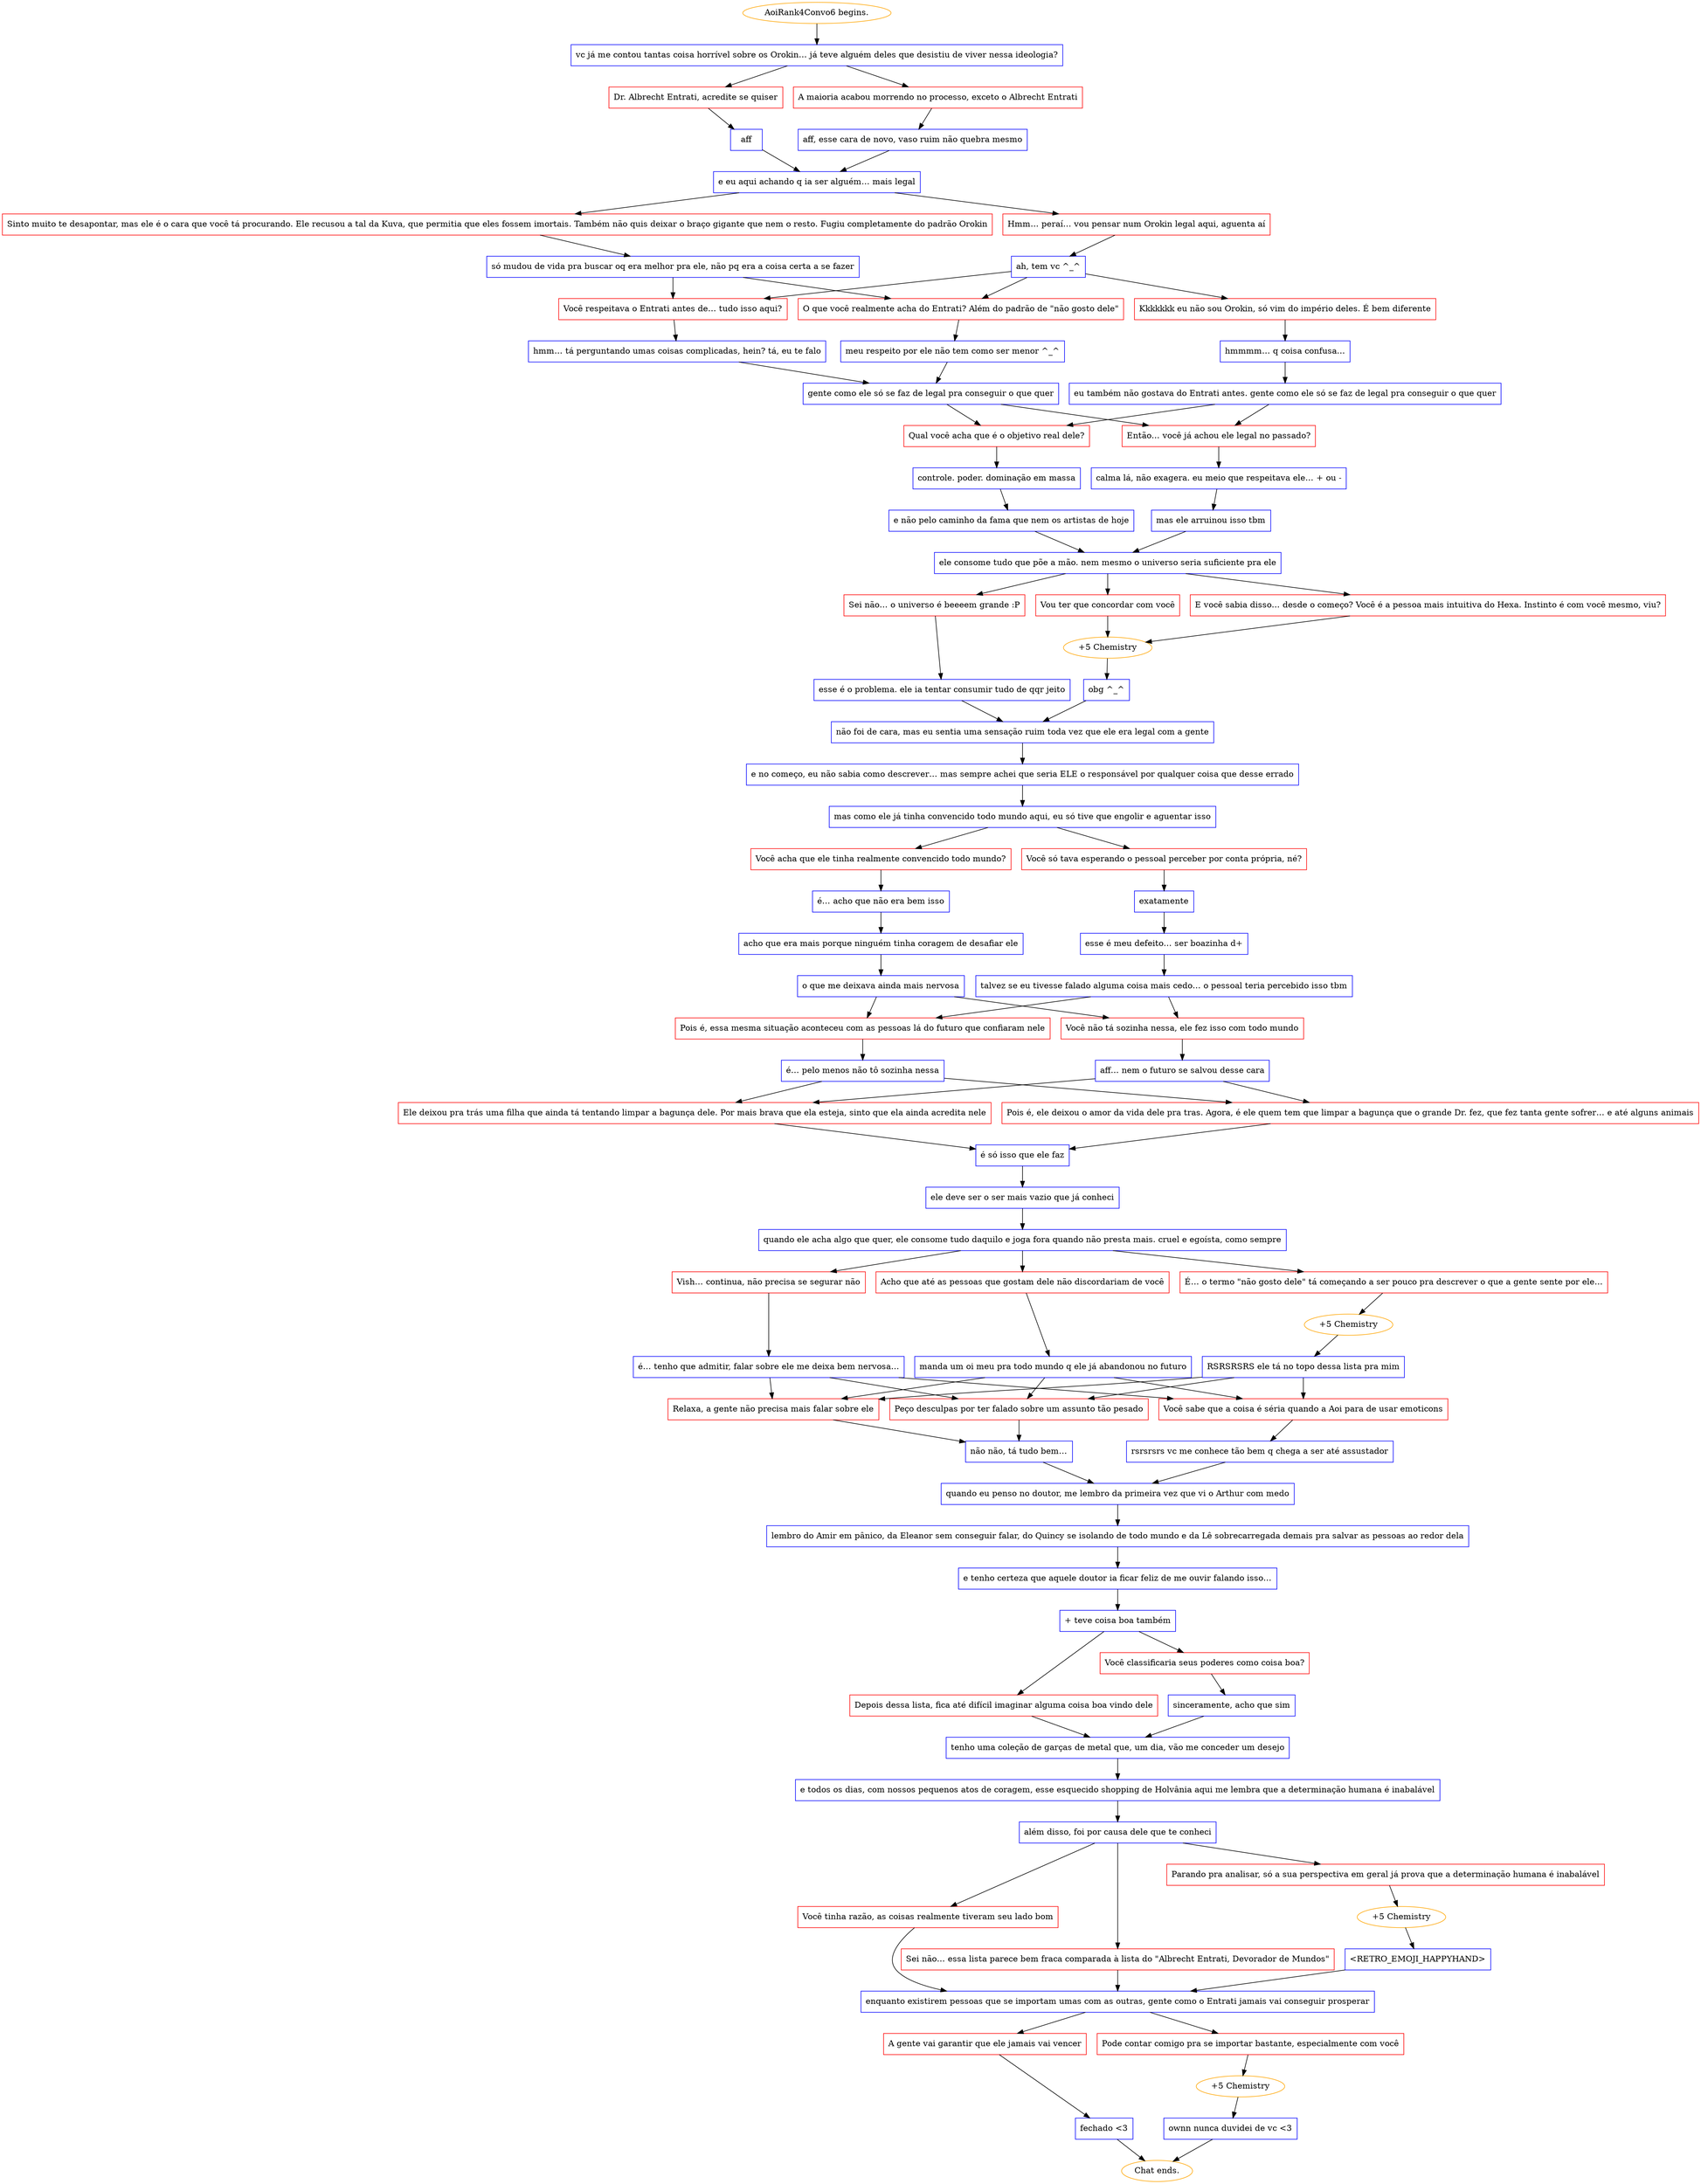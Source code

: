 digraph {
	"AoiRank4Convo6 begins." [color=orange];
		"AoiRank4Convo6 begins." -> j3122997125;
	j3122997125 [label="vc já me contou tantas coisa horrível sobre os Orokin… já teve alguém deles que desistiu de viver nessa ideologia?",shape=box,color=blue];
		j3122997125 -> j160645030;
		j3122997125 -> j4057456823;
	j160645030 [label="Dr. Albrecht Entrati, acredite se quiser",shape=box,color=red];
		j160645030 -> j795666773;
	j4057456823 [label="A maioria acabou morrendo no processo, exceto o Albrecht Entrati",shape=box,color=red];
		j4057456823 -> j772120993;
	j795666773 [label="aff",shape=box,color=blue];
		j795666773 -> j1456272182;
	j772120993 [label="aff, esse cara de novo, vaso ruim não quebra mesmo",shape=box,color=blue];
		j772120993 -> j1456272182;
	j1456272182 [label="e eu aqui achando q ia ser alguém… mais legal",shape=box,color=blue];
		j1456272182 -> j2095010735;
		j1456272182 -> j2979479618;
	j2095010735 [label="Sinto muito te desapontar, mas ele é o cara que você tá procurando. Ele recusou a tal da Kuva, que permitia que eles fossem imortais. Também não quis deixar o braço gigante que nem o resto. Fugiu completamente do padrão Orokin",shape=box,color=red];
		j2095010735 -> j189221286;
	j2979479618 [label="Hmm… peraí… vou pensar num Orokin legal aqui, aguenta aí",shape=box,color=red];
		j2979479618 -> j3468116051;
	j189221286 [label="só mudou de vida pra buscar oq era melhor pra ele, não pq era a coisa certa a se fazer",shape=box,color=blue];
		j189221286 -> j111525791;
		j189221286 -> j901287672;
	j3468116051 [label="ah, tem vc ^_^",shape=box,color=blue];
		j3468116051 -> j111525791;
		j3468116051 -> j901287672;
		j3468116051 -> j3994985460;
	j111525791 [label="Você respeitava o Entrati antes de… tudo isso aqui?",shape=box,color=red];
		j111525791 -> j154208101;
	j901287672 [label="O que você realmente acha do Entrati? Além do padrão de \"não gosto dele\"",shape=box,color=red];
		j901287672 -> j20862892;
	j3994985460 [label="Kkkkkkk eu não sou Orokin, só vim do império deles. É bem diferente",shape=box,color=red];
		j3994985460 -> j224849313;
	j154208101 [label="hmm… tá perguntando umas coisas complicadas, hein? tá, eu te falo",shape=box,color=blue];
		j154208101 -> j1153265094;
	j20862892 [label="meu respeito por ele não tem como ser menor ^_^",shape=box,color=blue];
		j20862892 -> j1153265094;
	j224849313 [label="hmmmm… q coisa confusa…",shape=box,color=blue];
		j224849313 -> j1960080700;
	j1153265094 [label="gente como ele só se faz de legal pra conseguir o que quer",shape=box,color=blue];
		j1153265094 -> j1738768593;
		j1153265094 -> j4278934498;
	j1960080700 [label="eu também não gostava do Entrati antes. gente como ele só se faz de legal pra conseguir o que quer",shape=box,color=blue];
		j1960080700 -> j1738768593;
		j1960080700 -> j4278934498;
	j1738768593 [label="Qual você acha que é o objetivo real dele?",shape=box,color=red];
		j1738768593 -> j3245822802;
	j4278934498 [label="Então… você já achou ele legal no passado?",shape=box,color=red];
		j4278934498 -> j3763083093;
	j3245822802 [label="controle. poder. dominação em massa",shape=box,color=blue];
		j3245822802 -> j3848928985;
	j3763083093 [label="calma lá, não exagera. eu meio que respeitava ele… + ou -",shape=box,color=blue];
		j3763083093 -> j2402670212;
	j3848928985 [label="e não pelo caminho da fama que nem os artistas de hoje",shape=box,color=blue];
		j3848928985 -> j2405163821;
	j2402670212 [label="mas ele arruinou isso tbm",shape=box,color=blue];
		j2402670212 -> j2405163821;
	j2405163821 [label="ele consome tudo que põe a mão. nem mesmo o universo seria suficiente pra ele",shape=box,color=blue];
		j2405163821 -> j2672900460;
		j2405163821 -> j2583799327;
		j2405163821 -> j2813247718;
	j2672900460 [label="E você sabia disso… desde o começo? Você é a pessoa mais intuitiva do Hexa. Instinto é com você mesmo, viu?",shape=box,color=red];
		j2672900460 -> j2867099248;
	j2583799327 [label="Vou ter que concordar com você",shape=box,color=red];
		j2583799327 -> j2867099248;
	j2813247718 [label="Sei não… o universo é beeeem grande :P",shape=box,color=red];
		j2813247718 -> j1230855624;
	j2867099248 [label="+5 Chemistry",color=orange];
		j2867099248 -> j1229017764;
	j1230855624 [label="esse é o problema. ele ia tentar consumir tudo de qqr jeito",shape=box,color=blue];
		j1230855624 -> j756691306;
	j1229017764 [label="obg ^_^",shape=box,color=blue];
		j1229017764 -> j756691306;
	j756691306 [label="não foi de cara, mas eu sentia uma sensação ruim toda vez que ele era legal com a gente",shape=box,color=blue];
		j756691306 -> j4184261099;
	j4184261099 [label="e no começo, eu não sabia como descrever… mas sempre achei que seria ELE o responsável por qualquer coisa que desse errado",shape=box,color=blue];
		j4184261099 -> j1689564318;
	j1689564318 [label="mas como ele já tinha convencido todo mundo aqui, eu só tive que engolir e aguentar isso",shape=box,color=blue];
		j1689564318 -> j3702150921;
		j1689564318 -> j1615260004;
	j3702150921 [label="Você acha que ele tinha realmente convencido todo mundo?",shape=box,color=red];
		j3702150921 -> j910769378;
	j1615260004 [label="Você só tava esperando o pessoal perceber por conta própria, né?",shape=box,color=red];
		j1615260004 -> j2610528603;
	j910769378 [label="é… acho que não era bem isso",shape=box,color=blue];
		j910769378 -> j3199318880;
	j2610528603 [label="exatamente",shape=box,color=blue];
		j2610528603 -> j304171492;
	j3199318880 [label="acho que era mais porque ninguém tinha coragem de desafiar ele",shape=box,color=blue];
		j3199318880 -> j2700241237;
	j304171492 [label="esse é meu defeito… ser boazinha d+",shape=box,color=blue];
		j304171492 -> j2539450926;
	j2700241237 [label="o que me deixava ainda mais nervosa",shape=box,color=blue];
		j2700241237 -> j3499934593;
		j2700241237 -> j1125063892;
	j2539450926 [label="talvez se eu tivesse falado alguma coisa mais cedo… o pessoal teria percebido isso tbm",shape=box,color=blue];
		j2539450926 -> j3499934593;
		j2539450926 -> j1125063892;
	j3499934593 [label="Pois é, essa mesma situação aconteceu com as pessoas lá do futuro que confiaram nele",shape=box,color=red];
		j3499934593 -> j143459989;
	j1125063892 [label="Você não tá sozinha nessa, ele fez isso com todo mundo",shape=box,color=red];
		j1125063892 -> j195482655;
	j143459989 [label="é… pelo menos não tô sozinha nessa",shape=box,color=blue];
		j143459989 -> j4174682477;
		j143459989 -> j1781383777;
	j195482655 [label="aff… nem o futuro se salvou desse cara",shape=box,color=blue];
		j195482655 -> j4174682477;
		j195482655 -> j1781383777;
	j4174682477 [label="Ele deixou pra trás uma filha que ainda tá tentando limpar a bagunça dele. Por mais brava que ela esteja, sinto que ela ainda acredita nele",shape=box,color=red];
		j4174682477 -> j4117386775;
	j1781383777 [label="Pois é, ele deixou o amor da vida dele pra tras. Agora, é ele quem tem que limpar a bagunça que o grande Dr. fez, que fez tanta gente sofrer… e até alguns animais",shape=box,color=red];
		j1781383777 -> j4117386775;
	j4117386775 [label="é só isso que ele faz",shape=box,color=blue];
		j4117386775 -> j3605361617;
	j3605361617 [label="ele deve ser o ser mais vazio que já conheci",shape=box,color=blue];
		j3605361617 -> j1994146869;
	j1994146869 [label="quando ele acha algo que quer, ele consome tudo daquilo e joga fora quando não presta mais. cruel e egoísta, como sempre",shape=box,color=blue];
		j1994146869 -> j2569637394;
		j1994146869 -> j2904054283;
		j1994146869 -> j2323145283;
	j2569637394 [label="É… o termo \"não gosto dele\" tá começando a ser pouco pra descrever o que a gente sente por ele…",shape=box,color=red];
		j2569637394 -> j2056854050;
	j2904054283 [label="Vish… continua, não precisa se segurar não",shape=box,color=red];
		j2904054283 -> j3718756322;
	j2323145283 [label="Acho que até as pessoas que gostam dele não discordariam de você",shape=box,color=red];
		j2323145283 -> j3105121055;
	j2056854050 [label="+5 Chemistry",color=orange];
		j2056854050 -> j3892537143;
	j3718756322 [label="é… tenho que admitir, falar sobre ele me deixa bem nervosa…",shape=box,color=blue];
		j3718756322 -> j2601715102;
		j3718756322 -> j510930189;
		j3718756322 -> j1223543094;
	j3105121055 [label="manda um oi meu pra todo mundo q ele já abandonou no futuro",shape=box,color=blue];
		j3105121055 -> j2601715102;
		j3105121055 -> j510930189;
		j3105121055 -> j1223543094;
	j3892537143 [label="RSRSRSRS ele tá no topo dessa lista pra mim",shape=box,color=blue];
		j3892537143 -> j2601715102;
		j3892537143 -> j510930189;
		j3892537143 -> j1223543094;
	j2601715102 [label="Peço desculpas por ter falado sobre um assunto tão pesado",shape=box,color=red];
		j2601715102 -> j1529519443;
	j510930189 [label="Relaxa, a gente não precisa mais falar sobre ele",shape=box,color=red];
		j510930189 -> j1529519443;
	j1223543094 [label="Você sabe que a coisa é séria quando a Aoi para de usar emoticons",shape=box,color=red];
		j1223543094 -> j1700454858;
	j1529519443 [label="não não, tá tudo bem…",shape=box,color=blue];
		j1529519443 -> j191247279;
	j1700454858 [label="rsrsrsrs vc me conhece tão bem q chega a ser até assustador",shape=box,color=blue];
		j1700454858 -> j191247279;
	j191247279 [label="quando eu penso no doutor, me lembro da primeira vez que vi o Arthur com medo",shape=box,color=blue];
		j191247279 -> j3325865943;
	j3325865943 [label="lembro do Amir em pânico, da Eleanor sem conseguir falar, do Quincy se isolando de todo mundo e da Lê sobrecarregada demais pra salvar as pessoas ao redor dela",shape=box,color=blue];
		j3325865943 -> j742625228;
	j742625228 [label="e tenho certeza que aquele doutor ia ficar feliz de me ouvir falando isso…",shape=box,color=blue];
		j742625228 -> j1715573313;
	j1715573313 [label="+ teve coisa boa também",shape=box,color=blue];
		j1715573313 -> j1293699569;
		j1715573313 -> j2461977063;
	j1293699569 [label="Depois dessa lista, fica até difícil imaginar alguma coisa boa vindo dele",shape=box,color=red];
		j1293699569 -> j409038488;
	j2461977063 [label="Você classificaria seus poderes como coisa boa?",shape=box,color=red];
		j2461977063 -> j2904356950;
	j409038488 [label="tenho uma coleção de garças de metal que, um dia, vão me conceder um desejo",shape=box,color=blue];
		j409038488 -> j3074104552;
	j2904356950 [label="sinceramente, acho que sim",shape=box,color=blue];
		j2904356950 -> j409038488;
	j3074104552 [label="e todos os dias, com nossos pequenos atos de coragem, esse esquecido shopping de Holvânia aqui me lembra que a determinação humana é inabalável",shape=box,color=blue];
		j3074104552 -> j2628735001;
	j2628735001 [label="além disso, foi por causa dele que te conheci",shape=box,color=blue];
		j2628735001 -> j1827270440;
		j2628735001 -> j241307916;
		j2628735001 -> j2931299098;
	j1827270440 [label="Parando pra analisar, só a sua perspectiva em geral já prova que a determinação humana é inabalável",shape=box,color=red];
		j1827270440 -> j3890356897;
	j241307916 [label="Você tinha razão, as coisas realmente tiveram seu lado bom",shape=box,color=red];
		j241307916 -> j1174324196;
	j2931299098 [label="Sei não… essa lista parece bem fraca comparada à lista do \"Albrecht Entrati, Devorador de Mundos\"",shape=box,color=red];
		j2931299098 -> j1174324196;
	j3890356897 [label="+5 Chemistry",color=orange];
		j3890356897 -> j204203284;
	j1174324196 [label="enquanto existirem pessoas que se importam umas com as outras, gente como o Entrati jamais vai conseguir prosperar",shape=box,color=blue];
		j1174324196 -> j1045518452;
		j1174324196 -> j3453390252;
	j204203284 [label="<RETRO_EMOJI_HAPPYHAND>",shape=box,color=blue];
		j204203284 -> j1174324196;
	j1045518452 [label="A gente vai garantir que ele jamais vai vencer",shape=box,color=red];
		j1045518452 -> j1254593547;
	j3453390252 [label="Pode contar comigo pra se importar bastante, especialmente com você",shape=box,color=red];
		j3453390252 -> j1144107516;
	j1254593547 [label="fechado <3",shape=box,color=blue];
		j1254593547 -> "Chat ends.";
	j1144107516 [label="+5 Chemistry",color=orange];
		j1144107516 -> j2019071766;
	"Chat ends." [color=orange];
	j2019071766 [label="ownn nunca duvidei de vc <3",shape=box,color=blue];
		j2019071766 -> "Chat ends.";
}